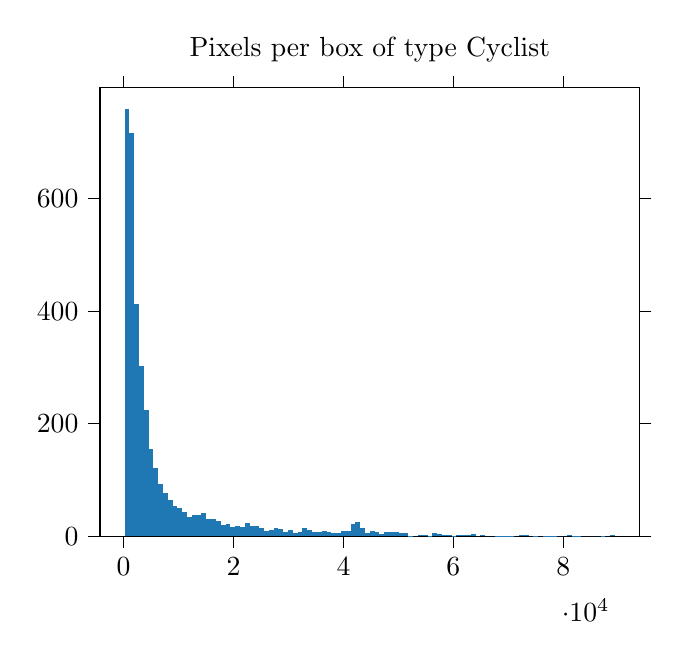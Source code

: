 % This file was created by tikzplotlib v0.8.5.
\begin{tikzpicture}

\definecolor{color0}{rgb}{0.122,0.467,0.706}

\begin{axis}[
tick align=outside,
tick pos=both,
title={Pixels per box of type Cyclist},
x grid style={white!69.02!black},
xmin=-4287.45, xmax=93886.45,
xtick style={color=black},
y grid style={white!69.02!black},
ymin=0, ymax=796.95,
ytick style={color=black}
]
\draw[fill=color0,draw opacity=0] (axis cs:175,0) rectangle (axis cs:1049.99,759);
\draw[fill=color0,draw opacity=0] (axis cs:1049.99,0) rectangle (axis cs:1924.98,717);
\draw[fill=color0,draw opacity=0] (axis cs:1924.98,0) rectangle (axis cs:2799.971,413);
\draw[fill=color0,draw opacity=0] (axis cs:2799.971,0) rectangle (axis cs:3674.961,302);
\draw[fill=color0,draw opacity=0] (axis cs:3674.961,0) rectangle (axis cs:4549.951,225);
\draw[fill=color0,draw opacity=0] (axis cs:4549.951,0) rectangle (axis cs:5424.941,155);
\draw[fill=color0,draw opacity=0] (axis cs:5424.941,0) rectangle (axis cs:6299.931,122);
\draw[fill=color0,draw opacity=0] (axis cs:6299.931,0) rectangle (axis cs:7174.922,92);
\draw[fill=color0,draw opacity=0] (axis cs:7174.922,0) rectangle (axis cs:8049.912,77);
\draw[fill=color0,draw opacity=0] (axis cs:8049.912,0) rectangle (axis cs:8924.902,65);
\draw[fill=color0,draw opacity=0] (axis cs:8924.902,0) rectangle (axis cs:9799.892,54);
\draw[fill=color0,draw opacity=0] (axis cs:9799.892,0) rectangle (axis cs:10674.882,51);
\draw[fill=color0,draw opacity=0] (axis cs:10674.882,0) rectangle (axis cs:11549.873,43);
\draw[fill=color0,draw opacity=0] (axis cs:11549.873,0) rectangle (axis cs:12424.863,35);
\draw[fill=color0,draw opacity=0] (axis cs:12424.863,0) rectangle (axis cs:13299.853,37);
\draw[fill=color0,draw opacity=0] (axis cs:13299.853,0) rectangle (axis cs:14174.843,38);
\draw[fill=color0,draw opacity=0] (axis cs:14174.843,0) rectangle (axis cs:15049.833,42);
\draw[fill=color0,draw opacity=0] (axis cs:15049.833,0) rectangle (axis cs:15924.824,31);
\draw[fill=color0,draw opacity=0] (axis cs:15924.824,0) rectangle (axis cs:16799.814,30);
\draw[fill=color0,draw opacity=0] (axis cs:16799.814,0) rectangle (axis cs:17674.804,27);
\draw[fill=color0,draw opacity=0] (axis cs:17674.804,0) rectangle (axis cs:18549.794,20);
\draw[fill=color0,draw opacity=0] (axis cs:18549.794,0) rectangle (axis cs:19424.784,22);
\draw[fill=color0,draw opacity=0] (axis cs:19424.784,0) rectangle (axis cs:20299.775,16);
\draw[fill=color0,draw opacity=0] (axis cs:20299.775,0) rectangle (axis cs:21174.765,19);
\draw[fill=color0,draw opacity=0] (axis cs:21174.765,0) rectangle (axis cs:22049.755,16);
\draw[fill=color0,draw opacity=0] (axis cs:22049.755,0) rectangle (axis cs:22924.745,24);
\draw[fill=color0,draw opacity=0] (axis cs:22924.745,0) rectangle (axis cs:23799.735,19);
\draw[fill=color0,draw opacity=0] (axis cs:23799.735,0) rectangle (axis cs:24674.725,18);
\draw[fill=color0,draw opacity=0] (axis cs:24674.725,0) rectangle (axis cs:25549.716,15);
\draw[fill=color0,draw opacity=0] (axis cs:25549.716,0) rectangle (axis cs:26424.706,9);
\draw[fill=color0,draw opacity=0] (axis cs:26424.706,0) rectangle (axis cs:27299.696,11);
\draw[fill=color0,draw opacity=0] (axis cs:27299.696,0) rectangle (axis cs:28174.686,15);
\draw[fill=color0,draw opacity=0] (axis cs:28174.686,0) rectangle (axis cs:29049.676,12);
\draw[fill=color0,draw opacity=0] (axis cs:29049.676,0) rectangle (axis cs:29924.667,8);
\draw[fill=color0,draw opacity=0] (axis cs:29924.667,0) rectangle (axis cs:30799.657,11);
\draw[fill=color0,draw opacity=0] (axis cs:30799.657,0) rectangle (axis cs:31674.647,6);
\draw[fill=color0,draw opacity=0] (axis cs:31674.647,0) rectangle (axis cs:32549.637,8);
\draw[fill=color0,draw opacity=0] (axis cs:32549.637,0) rectangle (axis cs:33424.627,14);
\draw[fill=color0,draw opacity=0] (axis cs:33424.627,0) rectangle (axis cs:34299.618,11);
\draw[fill=color0,draw opacity=0] (axis cs:34299.618,0) rectangle (axis cs:35174.608,7);
\draw[fill=color0,draw opacity=0] (axis cs:35174.608,0) rectangle (axis cs:36049.598,7);
\draw[fill=color0,draw opacity=0] (axis cs:36049.598,0) rectangle (axis cs:36924.588,9);
\draw[fill=color0,draw opacity=0] (axis cs:36924.588,0) rectangle (axis cs:37799.578,7);
\draw[fill=color0,draw opacity=0] (axis cs:37799.578,0) rectangle (axis cs:38674.569,5);
\draw[fill=color0,draw opacity=0] (axis cs:38674.569,0) rectangle (axis cs:39549.559,5);
\draw[fill=color0,draw opacity=0] (axis cs:39549.559,0) rectangle (axis cs:40424.549,9);
\draw[fill=color0,draw opacity=0] (axis cs:40424.549,0) rectangle (axis cs:41299.539,10);
\draw[fill=color0,draw opacity=0] (axis cs:41299.539,0) rectangle (axis cs:42174.529,22);
\draw[fill=color0,draw opacity=0] (axis cs:42174.529,0) rectangle (axis cs:43049.52,26);
\draw[fill=color0,draw opacity=0] (axis cs:43049.52,0) rectangle (axis cs:43924.51,15);
\draw[fill=color0,draw opacity=0] (axis cs:43924.51,0) rectangle (axis cs:44799.5,6);
\draw[fill=color0,draw opacity=0] (axis cs:44799.5,0) rectangle (axis cs:45674.49,9);
\draw[fill=color0,draw opacity=0] (axis cs:45674.49,0) rectangle (axis cs:46549.48,8);
\draw[fill=color0,draw opacity=0] (axis cs:46549.48,0) rectangle (axis cs:47424.471,4);
\draw[fill=color0,draw opacity=0] (axis cs:47424.471,0) rectangle (axis cs:48299.461,7);
\draw[fill=color0,draw opacity=0] (axis cs:48299.461,0) rectangle (axis cs:49174.451,8);
\draw[fill=color0,draw opacity=0] (axis cs:49174.451,0) rectangle (axis cs:50049.441,8);
\draw[fill=color0,draw opacity=0] (axis cs:50049.441,0) rectangle (axis cs:50924.431,6);
\draw[fill=color0,draw opacity=0] (axis cs:50924.431,0) rectangle (axis cs:51799.422,5);
\draw[fill=color0,draw opacity=0] (axis cs:51799.422,0) rectangle (axis cs:52674.412,1);
\draw[fill=color0,draw opacity=0] (axis cs:52674.412,0) rectangle (axis cs:53549.402,0);
\draw[fill=color0,draw opacity=0] (axis cs:53549.402,0) rectangle (axis cs:54424.392,2);
\draw[fill=color0,draw opacity=0] (axis cs:54424.392,0) rectangle (axis cs:55299.382,2);
\draw[fill=color0,draw opacity=0] (axis cs:55299.382,0) rectangle (axis cs:56174.373,1);
\draw[fill=color0,draw opacity=0] (axis cs:56174.373,0) rectangle (axis cs:57049.363,5);
\draw[fill=color0,draw opacity=0] (axis cs:57049.363,0) rectangle (axis cs:57924.353,4);
\draw[fill=color0,draw opacity=0] (axis cs:57924.353,0) rectangle (axis cs:58799.343,2);
\draw[fill=color0,draw opacity=0] (axis cs:58799.343,0) rectangle (axis cs:59674.333,2);
\draw[fill=color0,draw opacity=0] (axis cs:59674.333,0) rectangle (axis cs:60549.324,1);
\draw[fill=color0,draw opacity=0] (axis cs:60549.324,0) rectangle (axis cs:61424.314,3);
\draw[fill=color0,draw opacity=0] (axis cs:61424.314,0) rectangle (axis cs:62299.304,3);
\draw[fill=color0,draw opacity=0] (axis cs:62299.304,0) rectangle (axis cs:63174.294,3);
\draw[fill=color0,draw opacity=0] (axis cs:63174.294,0) rectangle (axis cs:64049.284,4);
\draw[fill=color0,draw opacity=0] (axis cs:64049.284,0) rectangle (axis cs:64924.275,0);
\draw[fill=color0,draw opacity=0] (axis cs:64924.275,0) rectangle (axis cs:65799.265,3);
\draw[fill=color0,draw opacity=0] (axis cs:65799.265,0) rectangle (axis cs:66674.255,0);
\draw[fill=color0,draw opacity=0] (axis cs:66674.255,0) rectangle (axis cs:67549.245,0);
\draw[fill=color0,draw opacity=0] (axis cs:67549.245,0) rectangle (axis cs:68424.235,1);
\draw[fill=color0,draw opacity=0] (axis cs:68424.235,0) rectangle (axis cs:69299.225,1);
\draw[fill=color0,draw opacity=0] (axis cs:69299.225,0) rectangle (axis cs:70174.216,1);
\draw[fill=color0,draw opacity=0] (axis cs:70174.216,0) rectangle (axis cs:71049.206,1);
\draw[fill=color0,draw opacity=0] (axis cs:71049.206,0) rectangle (axis cs:71924.196,0);
\draw[fill=color0,draw opacity=0] (axis cs:71924.196,0) rectangle (axis cs:72799.186,2);
\draw[fill=color0,draw opacity=0] (axis cs:72799.186,0) rectangle (axis cs:73674.176,2);
\draw[fill=color0,draw opacity=0] (axis cs:73674.176,0) rectangle (axis cs:74549.167,0);
\draw[fill=color0,draw opacity=0] (axis cs:74549.167,0) rectangle (axis cs:75424.157,1);
\draw[fill=color0,draw opacity=0] (axis cs:75424.157,0) rectangle (axis cs:76299.147,0);
\draw[fill=color0,draw opacity=0] (axis cs:76299.147,0) rectangle (axis cs:77174.137,1);
\draw[fill=color0,draw opacity=0] (axis cs:77174.137,0) rectangle (axis cs:78049.127,1);
\draw[fill=color0,draw opacity=0] (axis cs:78049.127,0) rectangle (axis cs:78924.118,1);
\draw[fill=color0,draw opacity=0] (axis cs:78924.118,0) rectangle (axis cs:79799.108,0);
\draw[fill=color0,draw opacity=0] (axis cs:79799.108,0) rectangle (axis cs:80674.098,0);
\draw[fill=color0,draw opacity=0] (axis cs:80674.098,0) rectangle (axis cs:81549.088,2);
\draw[fill=color0,draw opacity=0] (axis cs:81549.088,0) rectangle (axis cs:82424.078,1);
\draw[fill=color0,draw opacity=0] (axis cs:82424.078,0) rectangle (axis cs:83299.069,1);
\draw[fill=color0,draw opacity=0] (axis cs:83299.069,0) rectangle (axis cs:84174.059,0);
\draw[fill=color0,draw opacity=0] (axis cs:84174.059,0) rectangle (axis cs:85049.049,0);
\draw[fill=color0,draw opacity=0] (axis cs:85049.049,0) rectangle (axis cs:85924.039,0);
\draw[fill=color0,draw opacity=0] (axis cs:85924.039,0) rectangle (axis cs:86799.029,0);
\draw[fill=color0,draw opacity=0] (axis cs:86799.029,0) rectangle (axis cs:87674.02,1);
\draw[fill=color0,draw opacity=0] (axis cs:87674.02,0) rectangle (axis cs:88549.01,0);
\draw[fill=color0,draw opacity=0] (axis cs:88549.01,0) rectangle (axis cs:89424,2);
\end{axis}

\end{tikzpicture}
